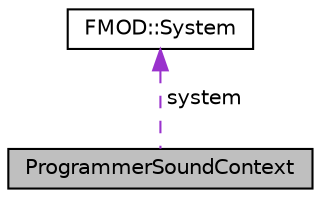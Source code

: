 digraph "ProgrammerSoundContext"
{
  edge [fontname="Helvetica",fontsize="10",labelfontname="Helvetica",labelfontsize="10"];
  node [fontname="Helvetica",fontsize="10",shape=record];
  Node1 [label="ProgrammerSoundContext",height=0.2,width=0.4,color="black", fillcolor="grey75", style="filled", fontcolor="black"];
  Node2 -> Node1 [dir="back",color="darkorchid3",fontsize="10",style="dashed",label=" system" ,fontname="Helvetica"];
  Node2 [label="FMOD::System",height=0.2,width=0.4,color="black", fillcolor="white", style="filled",URL="$class_f_m_o_d_1_1_system.html"];
}
